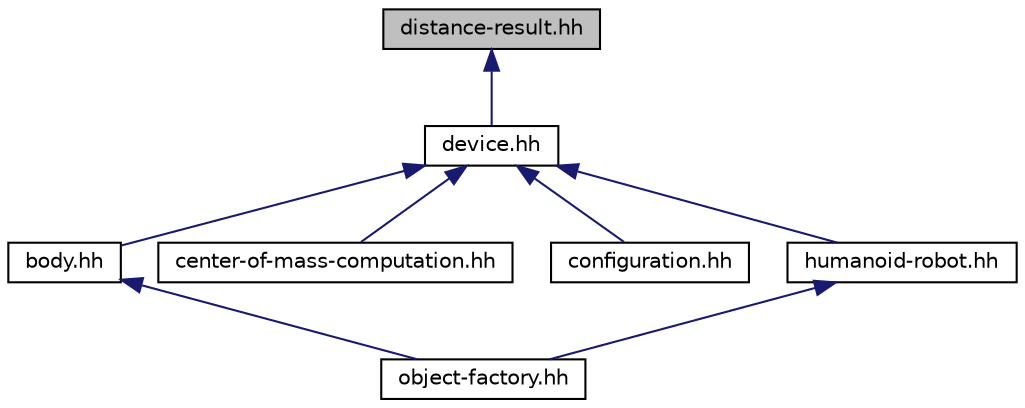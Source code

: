 digraph "distance-result.hh"
{
  edge [fontname="Helvetica",fontsize="10",labelfontname="Helvetica",labelfontsize="10"];
  node [fontname="Helvetica",fontsize="10",shape=record];
  Node1 [label="distance-result.hh",height=0.2,width=0.4,color="black", fillcolor="grey75", style="filled" fontcolor="black"];
  Node1 -> Node2 [dir="back",color="midnightblue",fontsize="10",style="solid",fontname="Helvetica"];
  Node2 [label="device.hh",height=0.2,width=0.4,color="black", fillcolor="white", style="filled",URL="$a00031.html"];
  Node2 -> Node3 [dir="back",color="midnightblue",fontsize="10",style="solid",fontname="Helvetica"];
  Node3 [label="body.hh",height=0.2,width=0.4,color="black", fillcolor="white", style="filled",URL="$a00026.html"];
  Node3 -> Node4 [dir="back",color="midnightblue",fontsize="10",style="solid",fontname="Helvetica"];
  Node4 [label="object-factory.hh",height=0.2,width=0.4,color="black", fillcolor="white", style="filled",URL="$a00041.html"];
  Node2 -> Node5 [dir="back",color="midnightblue",fontsize="10",style="solid",fontname="Helvetica"];
  Node5 [label="center-of-mass-computation.hh",height=0.2,width=0.4,color="black", fillcolor="white", style="filled",URL="$a00027.html"];
  Node2 -> Node6 [dir="back",color="midnightblue",fontsize="10",style="solid",fontname="Helvetica"];
  Node6 [label="configuration.hh",height=0.2,width=0.4,color="black", fillcolor="white", style="filled",URL="$a00030.html"];
  Node2 -> Node7 [dir="back",color="midnightblue",fontsize="10",style="solid",fontname="Helvetica"];
  Node7 [label="humanoid-robot.hh",height=0.2,width=0.4,color="black", fillcolor="white", style="filled",URL="$a00037.html"];
  Node7 -> Node4 [dir="back",color="midnightblue",fontsize="10",style="solid",fontname="Helvetica"];
}
